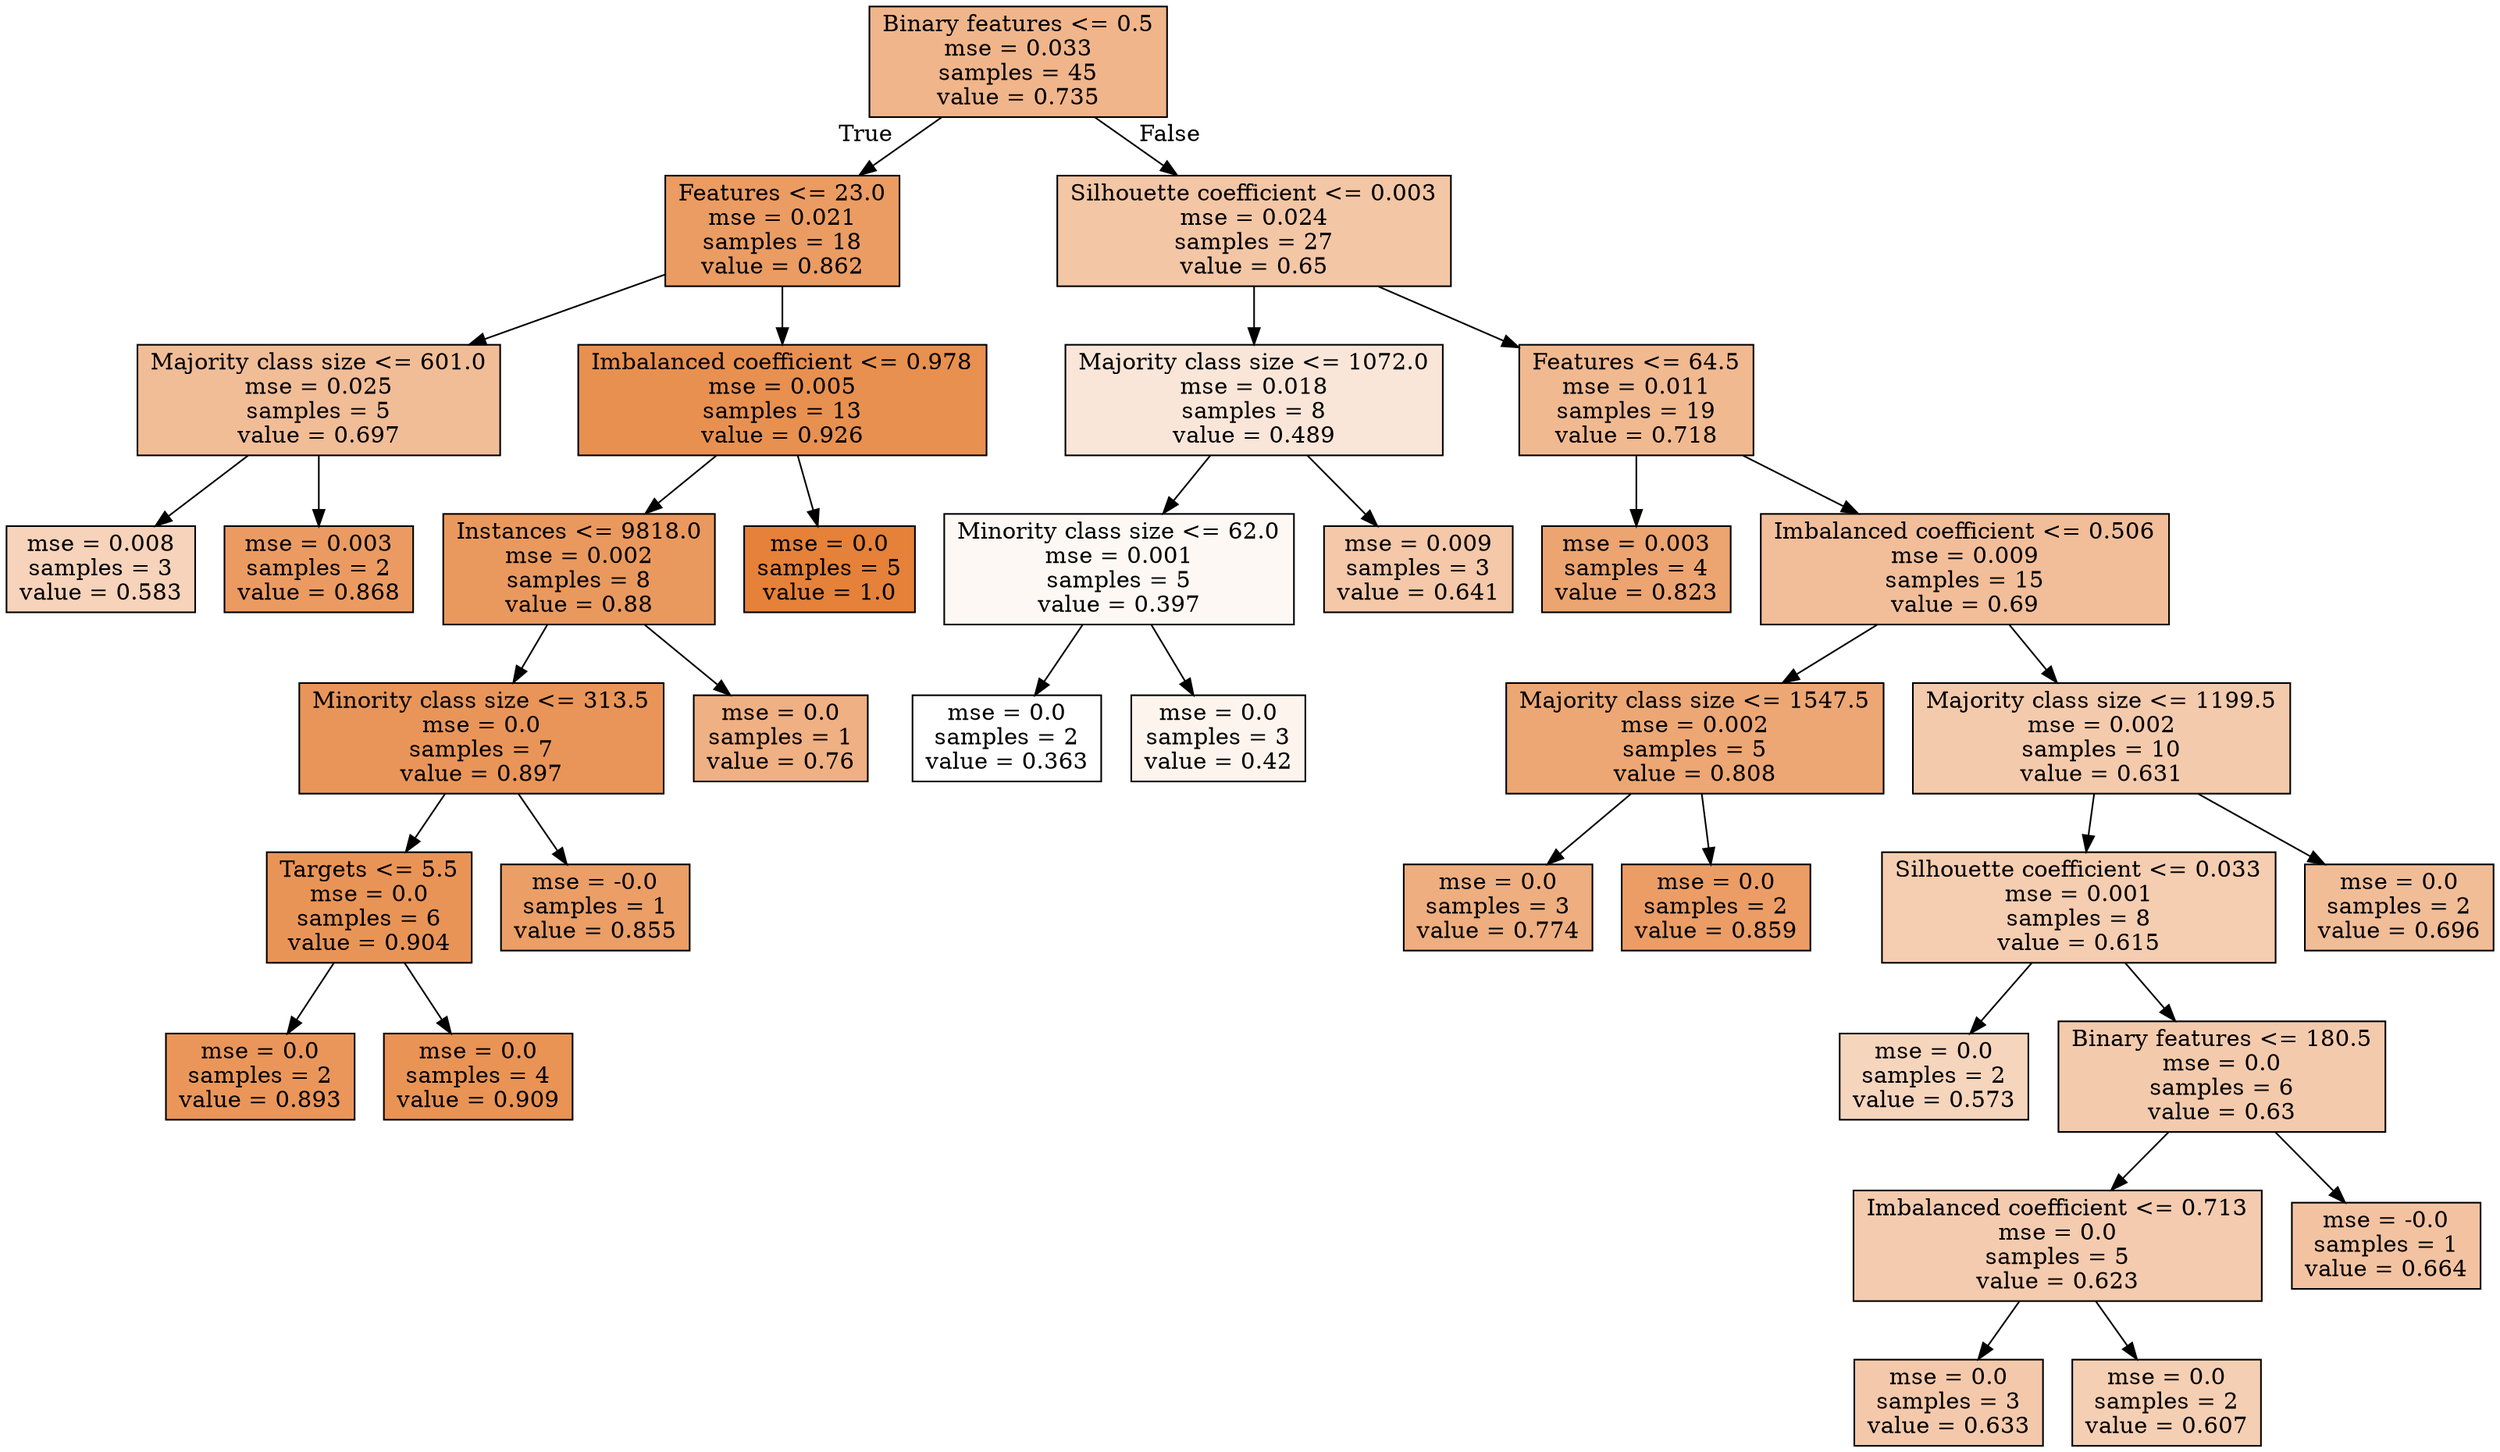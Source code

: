 digraph Tree {
node [shape=box, style="filled", color="black"] ;
0 [label="Binary features <= 0.5\nmse = 0.033\nsamples = 45\nvalue = 0.735", fillcolor="#e5813995"] ;
1 [label="Features <= 23.0\nmse = 0.021\nsamples = 18\nvalue = 0.862", fillcolor="#e58139c8"] ;
0 -> 1 [labeldistance=2.5, labelangle=45, headlabel="True"] ;
2 [label="Majority class size <= 601.0\nmse = 0.025\nsamples = 5\nvalue = 0.697", fillcolor="#e5813986"] ;
1 -> 2 ;
3 [label="mse = 0.008\nsamples = 3\nvalue = 0.583", fillcolor="#e5813958"] ;
2 -> 3 ;
4 [label="mse = 0.003\nsamples = 2\nvalue = 0.868", fillcolor="#e58139ca"] ;
2 -> 4 ;
5 [label="Imbalanced coefficient <= 0.978\nmse = 0.005\nsamples = 13\nvalue = 0.926", fillcolor="#e58139e1"] ;
1 -> 5 ;
6 [label="Instances <= 9818.0\nmse = 0.002\nsamples = 8\nvalue = 0.88", fillcolor="#e58139cf"] ;
5 -> 6 ;
7 [label="Minority class size <= 313.5\nmse = 0.0\nsamples = 7\nvalue = 0.897", fillcolor="#e58139d6"] ;
6 -> 7 ;
8 [label="Targets <= 5.5\nmse = 0.0\nsamples = 6\nvalue = 0.904", fillcolor="#e58139d8"] ;
7 -> 8 ;
9 [label="mse = 0.0\nsamples = 2\nvalue = 0.893", fillcolor="#e58139d4"] ;
8 -> 9 ;
10 [label="mse = 0.0\nsamples = 4\nvalue = 0.909", fillcolor="#e58139db"] ;
8 -> 10 ;
11 [label="mse = -0.0\nsamples = 1\nvalue = 0.855", fillcolor="#e58139c5"] ;
7 -> 11 ;
12 [label="mse = 0.0\nsamples = 1\nvalue = 0.76", fillcolor="#e581399f"] ;
6 -> 12 ;
13 [label="mse = 0.0\nsamples = 5\nvalue = 1.0", fillcolor="#e58139ff"] ;
5 -> 13 ;
14 [label="Silhouette coefficient <= 0.003\nmse = 0.024\nsamples = 27\nvalue = 0.65", fillcolor="#e5813973"] ;
0 -> 14 [labeldistance=2.5, labelangle=-45, headlabel="False"] ;
15 [label="Majority class size <= 1072.0\nmse = 0.018\nsamples = 8\nvalue = 0.489", fillcolor="#e5813932"] ;
14 -> 15 ;
16 [label="Minority class size <= 62.0\nmse = 0.001\nsamples = 5\nvalue = 0.397", fillcolor="#e581390d"] ;
15 -> 16 ;
17 [label="mse = 0.0\nsamples = 2\nvalue = 0.363", fillcolor="#e5813900"] ;
16 -> 17 ;
18 [label="mse = 0.0\nsamples = 3\nvalue = 0.42", fillcolor="#e5813916"] ;
16 -> 18 ;
19 [label="mse = 0.009\nsamples = 3\nvalue = 0.641", fillcolor="#e581396f"] ;
15 -> 19 ;
20 [label="Features <= 64.5\nmse = 0.011\nsamples = 19\nvalue = 0.718", fillcolor="#e581398e"] ;
14 -> 20 ;
21 [label="mse = 0.003\nsamples = 4\nvalue = 0.823", fillcolor="#e58139b8"] ;
20 -> 21 ;
22 [label="Imbalanced coefficient <= 0.506\nmse = 0.009\nsamples = 15\nvalue = 0.69", fillcolor="#e5813983"] ;
20 -> 22 ;
23 [label="Majority class size <= 1547.5\nmse = 0.002\nsamples = 5\nvalue = 0.808", fillcolor="#e58139b2"] ;
22 -> 23 ;
24 [label="mse = 0.0\nsamples = 3\nvalue = 0.774", fillcolor="#e58139a4"] ;
23 -> 24 ;
25 [label="mse = 0.0\nsamples = 2\nvalue = 0.859", fillcolor="#e58139c6"] ;
23 -> 25 ;
26 [label="Majority class size <= 1199.5\nmse = 0.002\nsamples = 10\nvalue = 0.631", fillcolor="#e581396b"] ;
22 -> 26 ;
27 [label="Silhouette coefficient <= 0.033\nmse = 0.001\nsamples = 8\nvalue = 0.615", fillcolor="#e5813965"] ;
26 -> 27 ;
28 [label="mse = 0.0\nsamples = 2\nvalue = 0.573", fillcolor="#e5813954"] ;
27 -> 28 ;
29 [label="Binary features <= 180.5\nmse = 0.0\nsamples = 6\nvalue = 0.63", fillcolor="#e581396b"] ;
27 -> 29 ;
30 [label="Imbalanced coefficient <= 0.713\nmse = 0.0\nsamples = 5\nvalue = 0.623", fillcolor="#e5813968"] ;
29 -> 30 ;
31 [label="mse = 0.0\nsamples = 3\nvalue = 0.633", fillcolor="#e581396c"] ;
30 -> 31 ;
32 [label="mse = 0.0\nsamples = 2\nvalue = 0.607", fillcolor="#e5813961"] ;
30 -> 32 ;
33 [label="mse = -0.0\nsamples = 1\nvalue = 0.664", fillcolor="#e5813978"] ;
29 -> 33 ;
34 [label="mse = 0.0\nsamples = 2\nvalue = 0.696", fillcolor="#e5813985"] ;
26 -> 34 ;
}